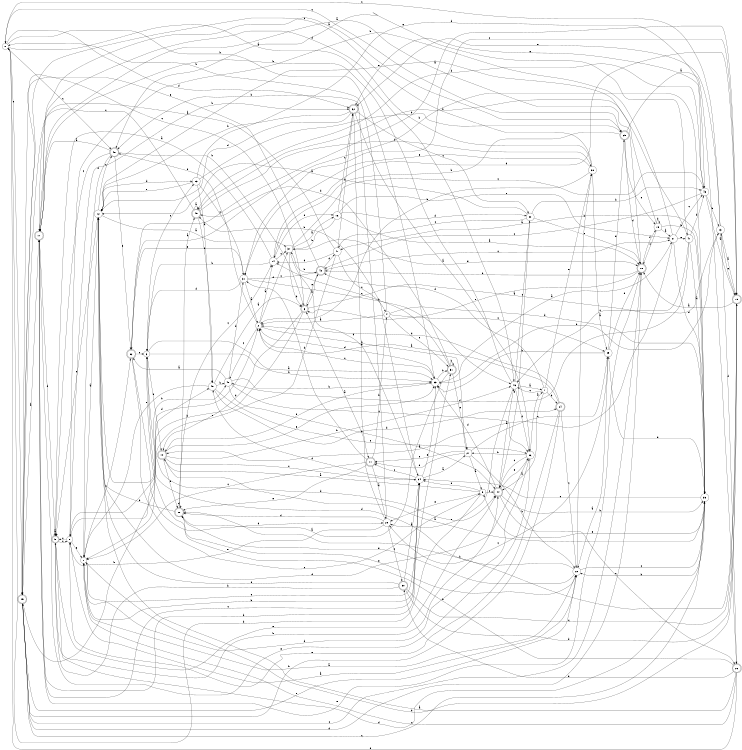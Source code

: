 digraph n43_1 {
__start0 [label="" shape="none"];

rankdir=LR;
size="8,5";

s0 [style="filled", color="black", fillcolor="white" shape="circle", label="0"];
s1 [style="filled", color="black", fillcolor="white" shape="circle", label="1"];
s2 [style="filled", color="black", fillcolor="white" shape="circle", label="2"];
s3 [style="filled", color="black", fillcolor="white" shape="circle", label="3"];
s4 [style="filled", color="black", fillcolor="white" shape="circle", label="4"];
s5 [style="rounded,filled", color="black", fillcolor="white" shape="doublecircle", label="5"];
s6 [style="rounded,filled", color="black", fillcolor="white" shape="doublecircle", label="6"];
s7 [style="filled", color="black", fillcolor="white" shape="circle", label="7"];
s8 [style="filled", color="black", fillcolor="white" shape="circle", label="8"];
s9 [style="filled", color="black", fillcolor="white" shape="circle", label="9"];
s10 [style="rounded,filled", color="black", fillcolor="white" shape="doublecircle", label="10"];
s11 [style="rounded,filled", color="black", fillcolor="white" shape="doublecircle", label="11"];
s12 [style="filled", color="black", fillcolor="white" shape="circle", label="12"];
s13 [style="filled", color="black", fillcolor="white" shape="circle", label="13"];
s14 [style="filled", color="black", fillcolor="white" shape="circle", label="14"];
s15 [style="filled", color="black", fillcolor="white" shape="circle", label="15"];
s16 [style="filled", color="black", fillcolor="white" shape="circle", label="16"];
s17 [style="rounded,filled", color="black", fillcolor="white" shape="doublecircle", label="17"];
s18 [style="rounded,filled", color="black", fillcolor="white" shape="doublecircle", label="18"];
s19 [style="rounded,filled", color="black", fillcolor="white" shape="doublecircle", label="19"];
s20 [style="rounded,filled", color="black", fillcolor="white" shape="doublecircle", label="20"];
s21 [style="filled", color="black", fillcolor="white" shape="circle", label="21"];
s22 [style="filled", color="black", fillcolor="white" shape="circle", label="22"];
s23 [style="filled", color="black", fillcolor="white" shape="circle", label="23"];
s24 [style="rounded,filled", color="black", fillcolor="white" shape="doublecircle", label="24"];
s25 [style="rounded,filled", color="black", fillcolor="white" shape="doublecircle", label="25"];
s26 [style="rounded,filled", color="black", fillcolor="white" shape="doublecircle", label="26"];
s27 [style="filled", color="black", fillcolor="white" shape="circle", label="27"];
s28 [style="filled", color="black", fillcolor="white" shape="circle", label="28"];
s29 [style="rounded,filled", color="black", fillcolor="white" shape="doublecircle", label="29"];
s30 [style="rounded,filled", color="black", fillcolor="white" shape="doublecircle", label="30"];
s31 [style="filled", color="black", fillcolor="white" shape="circle", label="31"];
s32 [style="rounded,filled", color="black", fillcolor="white" shape="doublecircle", label="32"];
s33 [style="filled", color="black", fillcolor="white" shape="circle", label="33"];
s34 [style="filled", color="black", fillcolor="white" shape="circle", label="34"];
s35 [style="filled", color="black", fillcolor="white" shape="circle", label="35"];
s36 [style="filled", color="black", fillcolor="white" shape="circle", label="36"];
s37 [style="filled", color="black", fillcolor="white" shape="circle", label="37"];
s38 [style="filled", color="black", fillcolor="white" shape="circle", label="38"];
s39 [style="filled", color="black", fillcolor="white" shape="circle", label="39"];
s40 [style="filled", color="black", fillcolor="white" shape="circle", label="40"];
s41 [style="filled", color="black", fillcolor="white" shape="circle", label="41"];
s42 [style="rounded,filled", color="black", fillcolor="white" shape="doublecircle", label="42"];
s43 [style="filled", color="black", fillcolor="white" shape="circle", label="43"];
s44 [style="rounded,filled", color="black", fillcolor="white" shape="doublecircle", label="44"];
s45 [style="rounded,filled", color="black", fillcolor="white" shape="doublecircle", label="45"];
s46 [style="filled", color="black", fillcolor="white" shape="circle", label="46"];
s47 [style="filled", color="black", fillcolor="white" shape="circle", label="47"];
s48 [style="rounded,filled", color="black", fillcolor="white" shape="doublecircle", label="48"];
s49 [style="filled", color="black", fillcolor="white" shape="circle", label="49"];
s50 [style="filled", color="black", fillcolor="white" shape="circle", label="50"];
s51 [style="rounded,filled", color="black", fillcolor="white" shape="doublecircle", label="51"];
s52 [style="rounded,filled", color="black", fillcolor="white" shape="doublecircle", label="52"];
s0 -> s46 [label="a"];
s0 -> s33 [label="b"];
s0 -> s48 [label="c"];
s0 -> s32 [label="d"];
s0 -> s25 [label="e"];
s1 -> s12 [label="a"];
s1 -> s34 [label="b"];
s1 -> s52 [label="c"];
s1 -> s36 [label="d"];
s1 -> s34 [label="e"];
s2 -> s14 [label="a"];
s2 -> s27 [label="b"];
s2 -> s40 [label="c"];
s2 -> s37 [label="d"];
s2 -> s48 [label="e"];
s3 -> s33 [label="a"];
s3 -> s33 [label="b"];
s3 -> s23 [label="c"];
s3 -> s44 [label="d"];
s3 -> s10 [label="e"];
s4 -> s2 [label="a"];
s4 -> s0 [label="b"];
s4 -> s39 [label="c"];
s4 -> s35 [label="d"];
s4 -> s51 [label="e"];
s5 -> s5 [label="a"];
s5 -> s44 [label="b"];
s5 -> s8 [label="c"];
s5 -> s35 [label="d"];
s5 -> s44 [label="e"];
s6 -> s13 [label="a"];
s6 -> s8 [label="b"];
s6 -> s25 [label="c"];
s6 -> s10 [label="d"];
s6 -> s42 [label="e"];
s7 -> s44 [label="a"];
s7 -> s24 [label="b"];
s7 -> s46 [label="c"];
s7 -> s42 [label="d"];
s7 -> s38 [label="e"];
s8 -> s22 [label="a"];
s8 -> s32 [label="b"];
s8 -> s5 [label="c"];
s8 -> s2 [label="d"];
s8 -> s1 [label="e"];
s9 -> s10 [label="a"];
s9 -> s0 [label="b"];
s9 -> s44 [label="c"];
s9 -> s34 [label="d"];
s9 -> s28 [label="e"];
s10 -> s35 [label="a"];
s10 -> s46 [label="b"];
s10 -> s34 [label="c"];
s10 -> s20 [label="d"];
s10 -> s33 [label="e"];
s11 -> s28 [label="a"];
s11 -> s4 [label="b"];
s11 -> s1 [label="c"];
s11 -> s31 [label="d"];
s11 -> s20 [label="e"];
s12 -> s37 [label="a"];
s12 -> s40 [label="b"];
s12 -> s48 [label="c"];
s12 -> s23 [label="d"];
s12 -> s5 [label="e"];
s13 -> s19 [label="a"];
s13 -> s33 [label="b"];
s13 -> s0 [label="c"];
s13 -> s26 [label="d"];
s13 -> s32 [label="e"];
s14 -> s5 [label="a"];
s14 -> s3 [label="b"];
s14 -> s37 [label="c"];
s14 -> s19 [label="d"];
s14 -> s16 [label="e"];
s15 -> s21 [label="a"];
s15 -> s35 [label="b"];
s15 -> s18 [label="c"];
s15 -> s15 [label="d"];
s15 -> s12 [label="e"];
s16 -> s18 [label="a"];
s16 -> s37 [label="b"];
s16 -> s32 [label="c"];
s16 -> s50 [label="d"];
s16 -> s21 [label="e"];
s17 -> s29 [label="a"];
s17 -> s51 [label="b"];
s17 -> s34 [label="c"];
s17 -> s5 [label="d"];
s17 -> s18 [label="e"];
s18 -> s17 [label="a"];
s18 -> s42 [label="b"];
s18 -> s25 [label="c"];
s18 -> s15 [label="d"];
s18 -> s6 [label="e"];
s19 -> s18 [label="a"];
s19 -> s20 [label="b"];
s19 -> s31 [label="c"];
s19 -> s1 [label="d"];
s19 -> s13 [label="e"];
s20 -> s45 [label="a"];
s20 -> s12 [label="b"];
s20 -> s14 [label="c"];
s20 -> s20 [label="d"];
s20 -> s22 [label="e"];
s21 -> s10 [label="a"];
s21 -> s8 [label="b"];
s21 -> s43 [label="c"];
s21 -> s35 [label="d"];
s21 -> s41 [label="e"];
s22 -> s1 [label="a"];
s22 -> s38 [label="b"];
s22 -> s35 [label="c"];
s22 -> s3 [label="d"];
s22 -> s20 [label="e"];
s23 -> s49 [label="a"];
s23 -> s29 [label="b"];
s23 -> s31 [label="c"];
s23 -> s43 [label="d"];
s23 -> s12 [label="e"];
s24 -> s2 [label="a"];
s24 -> s25 [label="b"];
s24 -> s22 [label="c"];
s24 -> s2 [label="d"];
s24 -> s8 [label="e"];
s25 -> s17 [label="a"];
s25 -> s49 [label="b"];
s25 -> s35 [label="c"];
s25 -> s18 [label="d"];
s25 -> s22 [label="e"];
s26 -> s12 [label="a"];
s26 -> s3 [label="b"];
s26 -> s1 [label="c"];
s26 -> s30 [label="d"];
s26 -> s0 [label="e"];
s27 -> s9 [label="a"];
s27 -> s22 [label="b"];
s27 -> s39 [label="c"];
s27 -> s11 [label="d"];
s27 -> s11 [label="e"];
s28 -> s6 [label="a"];
s28 -> s48 [label="b"];
s28 -> s30 [label="c"];
s28 -> s20 [label="d"];
s28 -> s8 [label="e"];
s29 -> s26 [label="a"];
s29 -> s14 [label="b"];
s29 -> s0 [label="c"];
s29 -> s18 [label="d"];
s29 -> s15 [label="e"];
s30 -> s34 [label="a"];
s30 -> s5 [label="b"];
s30 -> s19 [label="c"];
s30 -> s19 [label="d"];
s30 -> s12 [label="e"];
s31 -> s2 [label="a"];
s31 -> s46 [label="b"];
s31 -> s42 [label="c"];
s31 -> s3 [label="d"];
s31 -> s52 [label="e"];
s32 -> s36 [label="a"];
s32 -> s12 [label="b"];
s32 -> s50 [label="c"];
s32 -> s12 [label="d"];
s32 -> s11 [label="e"];
s33 -> s21 [label="a"];
s33 -> s51 [label="b"];
s33 -> s2 [label="c"];
s33 -> s2 [label="d"];
s33 -> s10 [label="e"];
s34 -> s27 [label="a"];
s34 -> s45 [label="b"];
s34 -> s11 [label="c"];
s34 -> s49 [label="d"];
s34 -> s33 [label="e"];
s35 -> s47 [label="a"];
s35 -> s22 [label="b"];
s35 -> s34 [label="c"];
s35 -> s39 [label="d"];
s35 -> s9 [label="e"];
s36 -> s7 [label="a"];
s36 -> s27 [label="b"];
s36 -> s44 [label="c"];
s36 -> s12 [label="d"];
s36 -> s17 [label="e"];
s37 -> s16 [label="a"];
s37 -> s6 [label="b"];
s37 -> s43 [label="c"];
s37 -> s34 [label="d"];
s37 -> s18 [label="e"];
s38 -> s39 [label="a"];
s38 -> s2 [label="b"];
s38 -> s25 [label="c"];
s38 -> s17 [label="d"];
s38 -> s31 [label="e"];
s39 -> s22 [label="a"];
s39 -> s33 [label="b"];
s39 -> s28 [label="c"];
s39 -> s18 [label="d"];
s39 -> s29 [label="e"];
s40 -> s52 [label="a"];
s40 -> s33 [label="b"];
s40 -> s36 [label="c"];
s40 -> s31 [label="d"];
s40 -> s44 [label="e"];
s41 -> s35 [label="a"];
s41 -> s43 [label="b"];
s41 -> s46 [label="c"];
s41 -> s40 [label="d"];
s41 -> s48 [label="e"];
s42 -> s6 [label="a"];
s42 -> s37 [label="b"];
s42 -> s21 [label="c"];
s42 -> s47 [label="d"];
s42 -> s25 [label="e"];
s43 -> s19 [label="a"];
s43 -> s13 [label="b"];
s43 -> s42 [label="c"];
s43 -> s45 [label="d"];
s43 -> s32 [label="e"];
s44 -> s46 [label="a"];
s44 -> s35 [label="b"];
s44 -> s26 [label="c"];
s44 -> s33 [label="d"];
s44 -> s36 [label="e"];
s45 -> s45 [label="a"];
s45 -> s41 [label="b"];
s45 -> s25 [label="c"];
s45 -> s38 [label="d"];
s45 -> s49 [label="e"];
s46 -> s7 [label="a"];
s46 -> s17 [label="b"];
s46 -> s50 [label="c"];
s46 -> s36 [label="d"];
s46 -> s28 [label="e"];
s47 -> s17 [label="a"];
s47 -> s32 [label="b"];
s47 -> s4 [label="c"];
s47 -> s14 [label="d"];
s47 -> s1 [label="e"];
s48 -> s17 [label="a"];
s48 -> s6 [label="b"];
s48 -> s5 [label="c"];
s48 -> s1 [label="d"];
s48 -> s52 [label="e"];
s49 -> s6 [label="a"];
s49 -> s40 [label="b"];
s49 -> s36 [label="c"];
s49 -> s24 [label="d"];
s49 -> s1 [label="e"];
s50 -> s12 [label="a"];
s50 -> s43 [label="b"];
s50 -> s47 [label="c"];
s50 -> s44 [label="d"];
s50 -> s18 [label="e"];
s51 -> s20 [label="a"];
s51 -> s51 [label="b"];
s51 -> s14 [label="c"];
s51 -> s45 [label="d"];
s51 -> s27 [label="e"];
s52 -> s19 [label="a"];
s52 -> s35 [label="b"];
s52 -> s9 [label="c"];
s52 -> s28 [label="d"];
s52 -> s3 [label="e"];

}